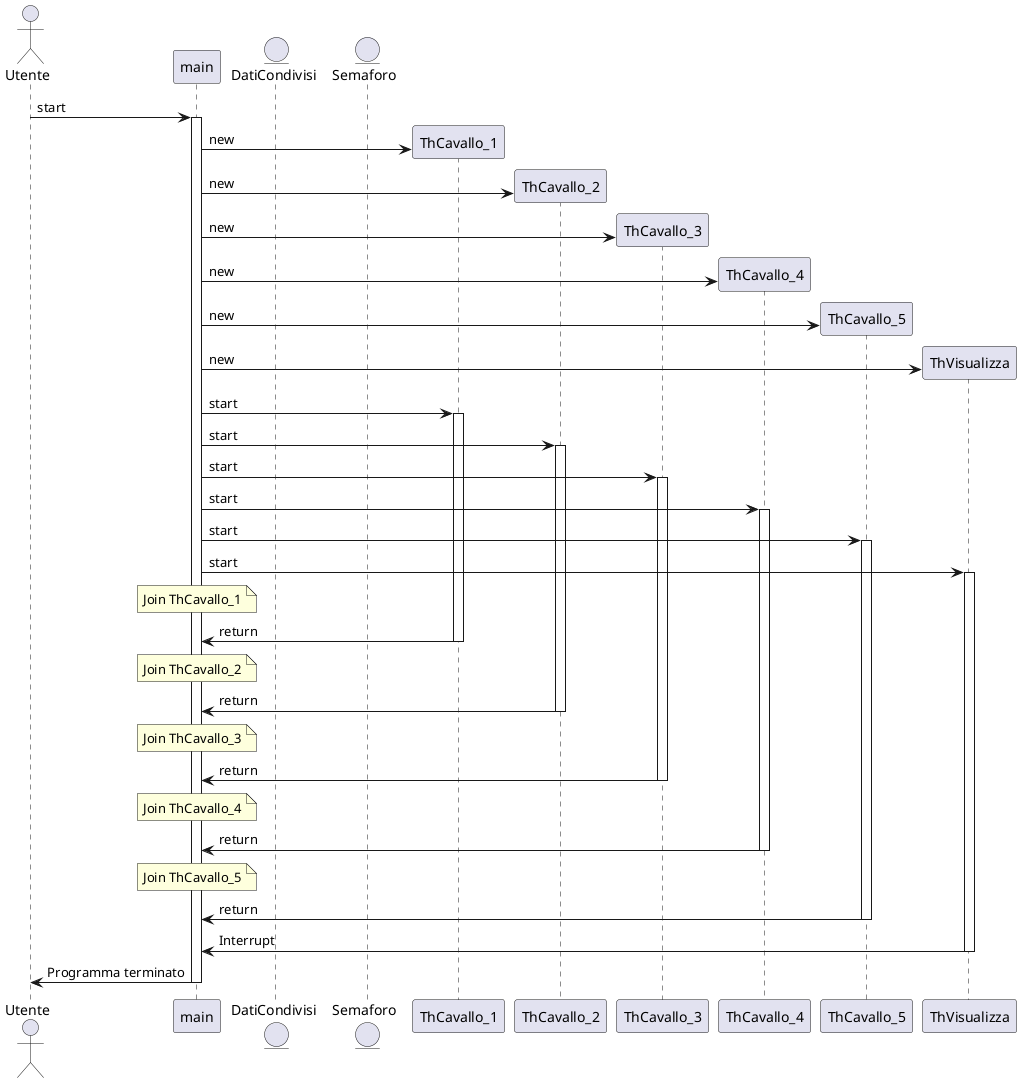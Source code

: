 @startuml
actor Utente
participant main
entity DatiCondivisi
entity Semaforo

Utente -> main ++ : start

main -> ThCavallo_1 ** : new
main -> ThCavallo_2 ** : new
main -> ThCavallo_3 ** : new
main -> ThCavallo_4 ** : new
main -> ThCavallo_5 ** : new
main -> ThVisualizza ** : new

main -> ThCavallo_1 ++ : start
main -> ThCavallo_2 ++ : start
main -> ThCavallo_3 ++ : start
main -> ThCavallo_4 ++ : start
main -> ThCavallo_5 ++ : start
main -> ThVisualizza ++ : start

Note over main : Join ThCavallo_1
ThCavallo_1 -> main -- : return
Note over main : Join ThCavallo_2
ThCavallo_2  -> main -- : return
Note over main : Join ThCavallo_3
ThCavallo_3  -> main -- : return
Note over main : Join ThCavallo_4
ThCavallo_4  -> main -- : return
Note over main : Join ThCavallo_5
ThCavallo_5  -> main -- : return

ThVisualizza -> main -- : Interrupt

main -> Utente -- : Programma terminato


@enduml